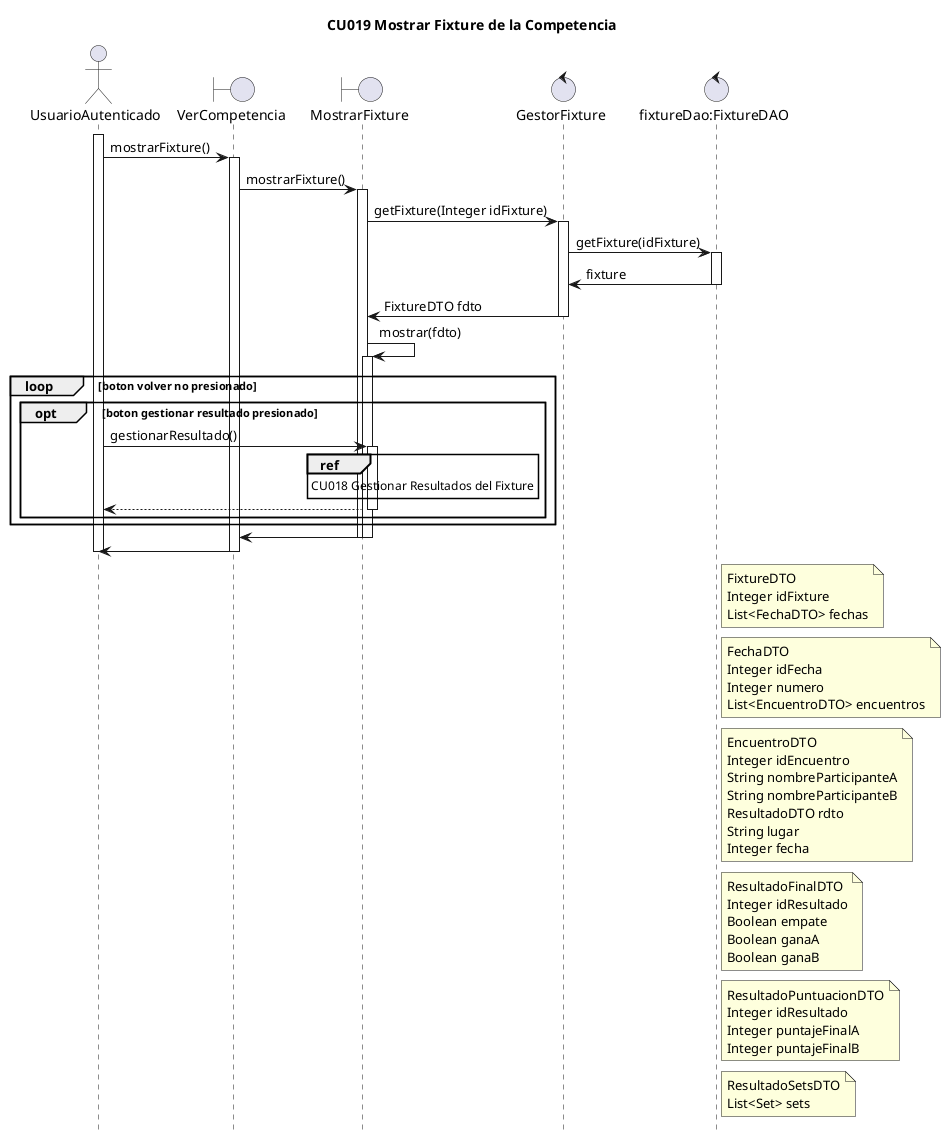 @startuml
title CU019 Mostrar Fixture de la Competencia
actor UsuarioAutenticado
boundary VerCompetencia as in1
boundary MostrarFixture
control GestorFixture
control "fixtureDao:FixtureDAO" as FD
activate UsuarioAutenticado
UsuarioAutenticado -> in1: mostrarFixture()
activate in1
in1 -> MostrarFixture: mostrarFixture()
activate MostrarFixture
MostrarFixture-> GestorFixture: getFixture(Integer idFixture)
activate GestorFixture
GestorFixture-> FD: getFixture(idFixture)
activate FD
FD -> GestorFixture: fixture
deactivate FD
GestorFixture -> MostrarFixture: FixtureDTO fdto
deactivate GestorFixture
MostrarFixture-> MostrarFixture :mostrar(fdto)
activate MostrarFixture
loop boton volver no presionado

	opt boton gestionar resultado presionado
	UsuarioAutenticado-> MostrarFixture: gestionarResultado()
	activate MostrarFixture
	ref over MostrarFixture
	CU018 Gestionar Resultados del Fixture
	end
	MostrarFixture--> UsuarioAutenticado
	deactivate MostrarFixture
	end
end
MostrarFixture-> in1
deactivate MostrarFixture
deactivate MostrarFixture

in1-> UsuarioAutenticado
deactivate in1



deactivate UsuarioAutenticado

note right of FD
FixtureDTO
Integer idFixture
List<FechaDTO> fechas
end note

note right of FD
FechaDTO
Integer idFecha
Integer numero
List<EncuentroDTO> encuentros
end note

note right of FD
EncuentroDTO
Integer idEncuentro
String nombreParticipanteA
String nombreParticipanteB
ResultadoDTO rdto
String lugar
Integer fecha
end note

note right of FD
ResultadoFinalDTO
Integer idResultado
Boolean empate
Boolean ganaA
Boolean ganaB
end note

note right of FD
ResultadoPuntuacionDTO
Integer idResultado
Integer puntajeFinalA
Integer puntajeFinalB
end note
note right of FD
ResultadoSetsDTO
List<Set> sets
end note

hide footbox


@enduml
